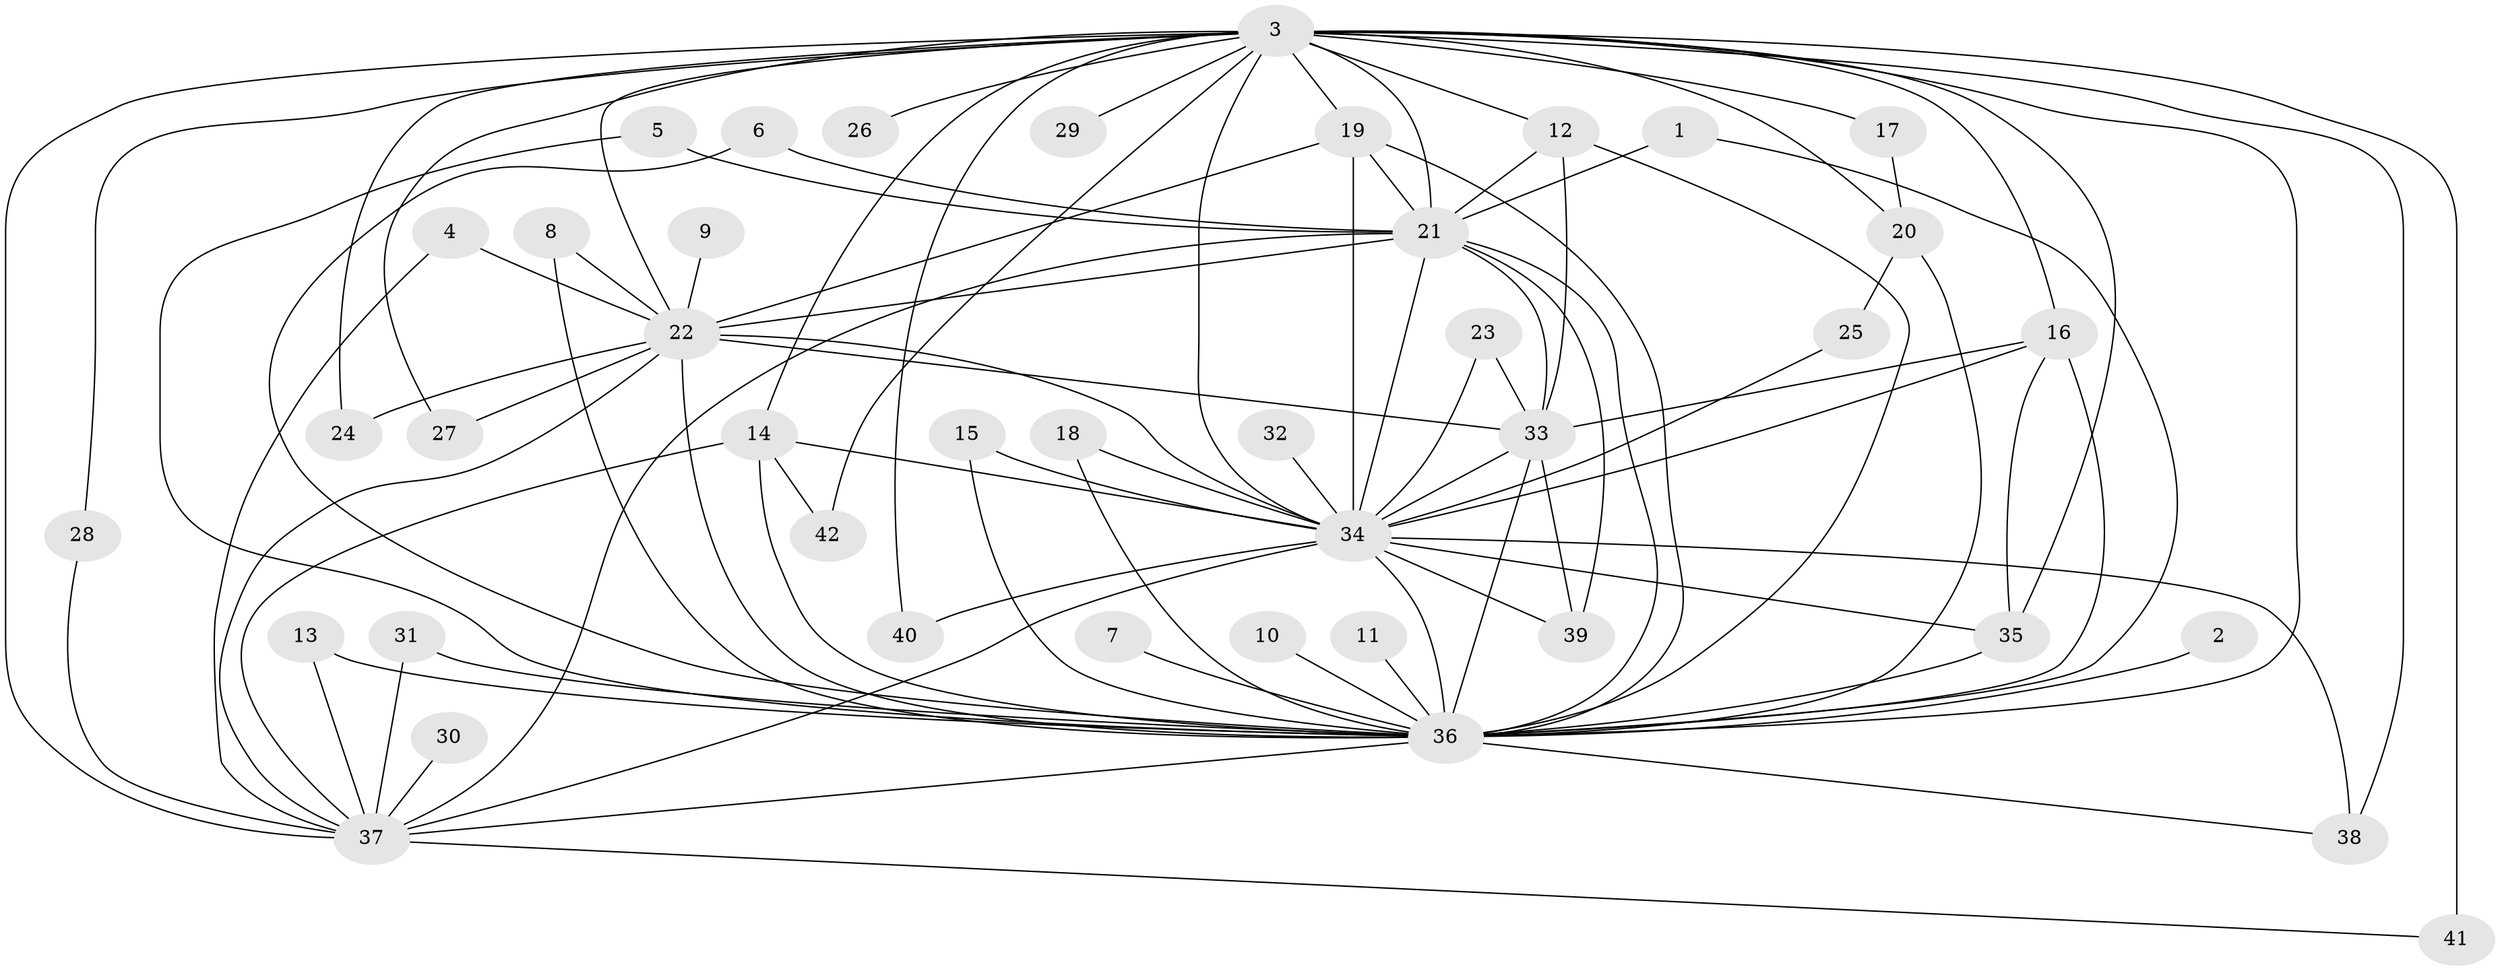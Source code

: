 // original degree distribution, {22: 0.03614457831325301, 17: 0.024096385542168676, 19: 0.03614457831325301, 20: 0.024096385542168676, 6: 0.024096385542168676, 3: 0.1566265060240964, 2: 0.6144578313253012, 5: 0.04819277108433735, 4: 0.03614457831325301}
// Generated by graph-tools (version 1.1) at 2025/25/03/09/25 03:25:37]
// undirected, 42 vertices, 93 edges
graph export_dot {
graph [start="1"]
  node [color=gray90,style=filled];
  1;
  2;
  3;
  4;
  5;
  6;
  7;
  8;
  9;
  10;
  11;
  12;
  13;
  14;
  15;
  16;
  17;
  18;
  19;
  20;
  21;
  22;
  23;
  24;
  25;
  26;
  27;
  28;
  29;
  30;
  31;
  32;
  33;
  34;
  35;
  36;
  37;
  38;
  39;
  40;
  41;
  42;
  1 -- 21 [weight=1.0];
  1 -- 36 [weight=1.0];
  2 -- 36 [weight=1.0];
  3 -- 12 [weight=1.0];
  3 -- 14 [weight=2.0];
  3 -- 16 [weight=1.0];
  3 -- 17 [weight=1.0];
  3 -- 19 [weight=1.0];
  3 -- 20 [weight=3.0];
  3 -- 21 [weight=2.0];
  3 -- 22 [weight=2.0];
  3 -- 24 [weight=1.0];
  3 -- 26 [weight=1.0];
  3 -- 27 [weight=1.0];
  3 -- 28 [weight=1.0];
  3 -- 29 [weight=3.0];
  3 -- 34 [weight=4.0];
  3 -- 35 [weight=1.0];
  3 -- 36 [weight=8.0];
  3 -- 37 [weight=4.0];
  3 -- 38 [weight=1.0];
  3 -- 40 [weight=1.0];
  3 -- 41 [weight=2.0];
  3 -- 42 [weight=1.0];
  4 -- 22 [weight=1.0];
  4 -- 37 [weight=1.0];
  5 -- 21 [weight=1.0];
  5 -- 36 [weight=1.0];
  6 -- 21 [weight=1.0];
  6 -- 36 [weight=1.0];
  7 -- 36 [weight=2.0];
  8 -- 22 [weight=1.0];
  8 -- 36 [weight=2.0];
  9 -- 22 [weight=1.0];
  10 -- 36 [weight=2.0];
  11 -- 36 [weight=2.0];
  12 -- 21 [weight=1.0];
  12 -- 33 [weight=1.0];
  12 -- 36 [weight=1.0];
  13 -- 36 [weight=1.0];
  13 -- 37 [weight=1.0];
  14 -- 34 [weight=2.0];
  14 -- 36 [weight=1.0];
  14 -- 37 [weight=1.0];
  14 -- 42 [weight=1.0];
  15 -- 34 [weight=1.0];
  15 -- 36 [weight=1.0];
  16 -- 33 [weight=1.0];
  16 -- 34 [weight=1.0];
  16 -- 35 [weight=1.0];
  16 -- 36 [weight=2.0];
  17 -- 20 [weight=1.0];
  18 -- 34 [weight=1.0];
  18 -- 36 [weight=1.0];
  19 -- 21 [weight=1.0];
  19 -- 22 [weight=1.0];
  19 -- 34 [weight=1.0];
  19 -- 36 [weight=1.0];
  20 -- 25 [weight=1.0];
  20 -- 36 [weight=1.0];
  21 -- 22 [weight=1.0];
  21 -- 33 [weight=1.0];
  21 -- 34 [weight=2.0];
  21 -- 36 [weight=4.0];
  21 -- 37 [weight=1.0];
  21 -- 39 [weight=1.0];
  22 -- 24 [weight=1.0];
  22 -- 27 [weight=1.0];
  22 -- 33 [weight=1.0];
  22 -- 34 [weight=3.0];
  22 -- 36 [weight=4.0];
  22 -- 37 [weight=2.0];
  23 -- 33 [weight=1.0];
  23 -- 34 [weight=1.0];
  25 -- 34 [weight=1.0];
  28 -- 37 [weight=1.0];
  30 -- 37 [weight=1.0];
  31 -- 36 [weight=1.0];
  31 -- 37 [weight=2.0];
  32 -- 34 [weight=2.0];
  33 -- 34 [weight=1.0];
  33 -- 36 [weight=2.0];
  33 -- 39 [weight=1.0];
  34 -- 35 [weight=1.0];
  34 -- 36 [weight=7.0];
  34 -- 37 [weight=2.0];
  34 -- 38 [weight=1.0];
  34 -- 39 [weight=1.0];
  34 -- 40 [weight=1.0];
  35 -- 36 [weight=2.0];
  36 -- 37 [weight=4.0];
  36 -- 38 [weight=1.0];
  37 -- 41 [weight=1.0];
}
